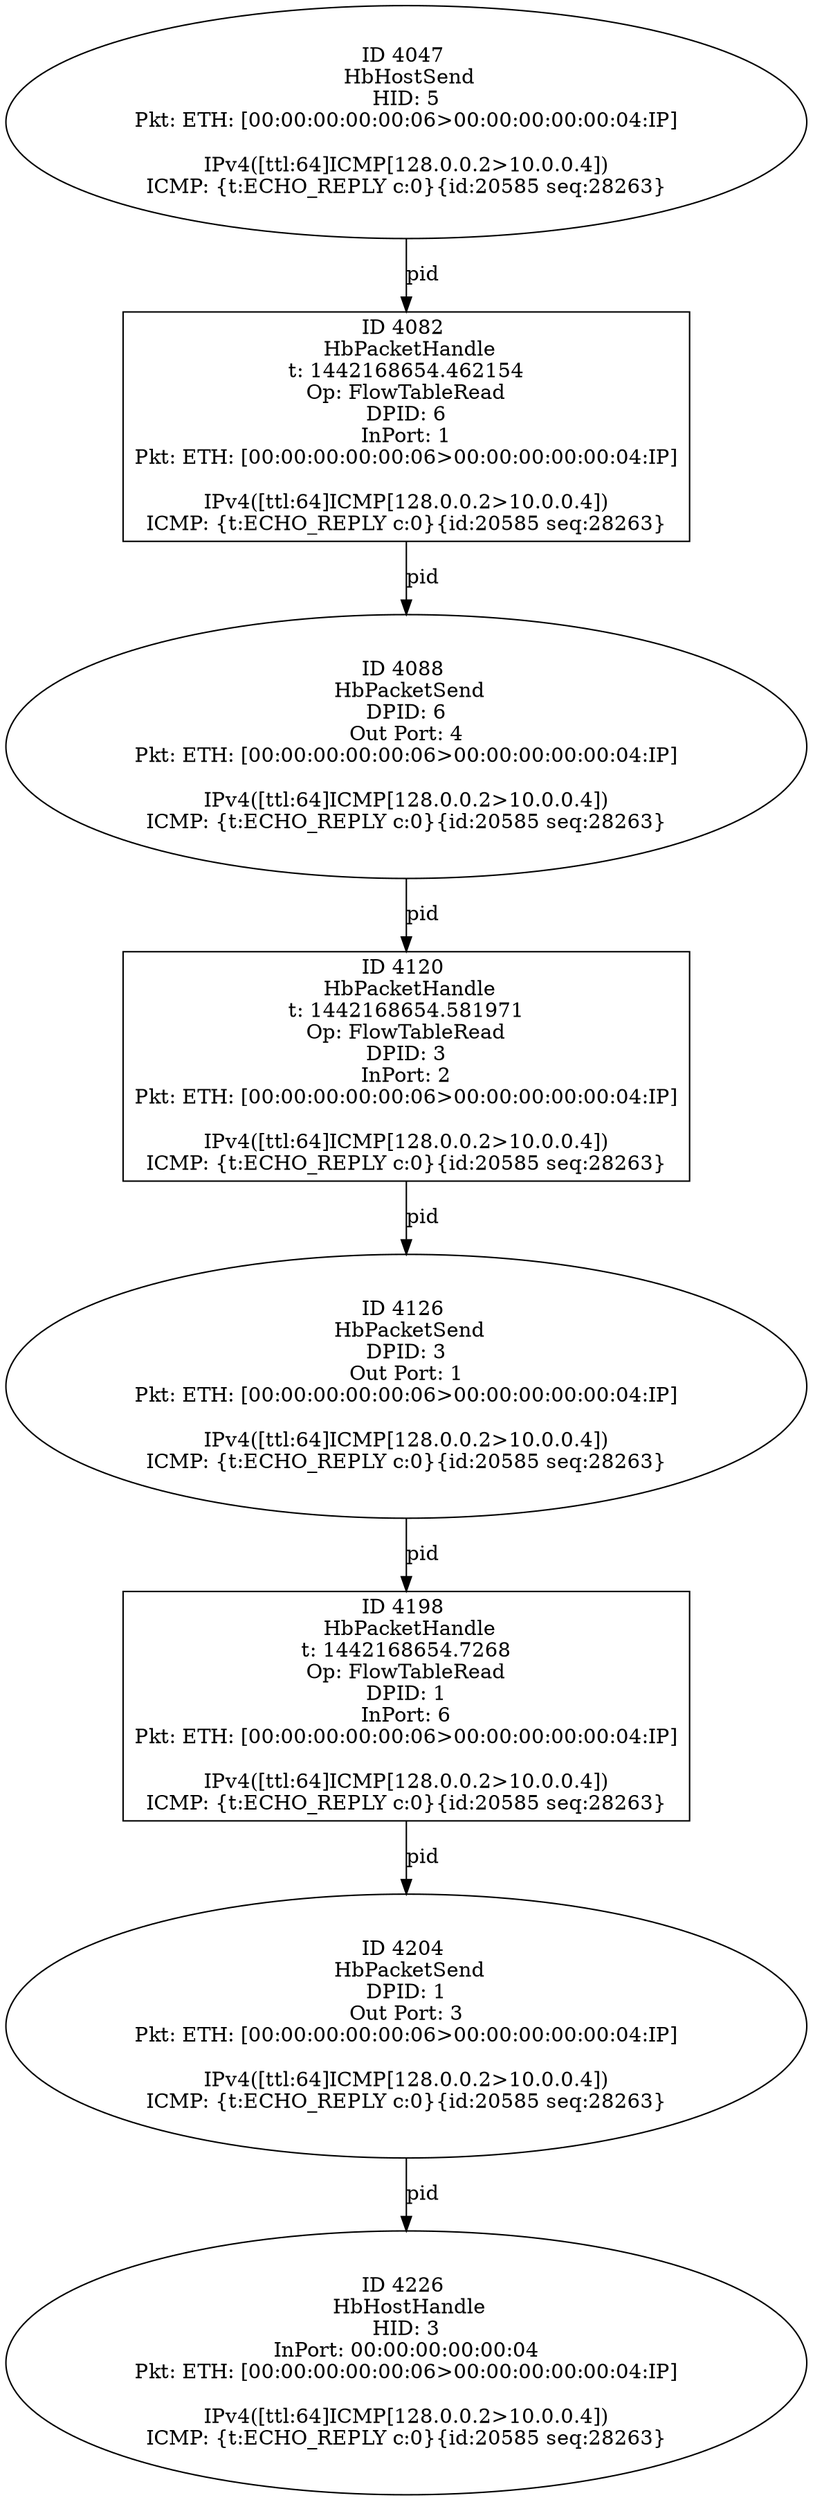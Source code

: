 strict digraph G {
4226 [shape=oval, event=<hb_events.HbHostHandle object at 0x10b127ad0>, label="ID 4226 
 HbHostHandle
HID: 3
InPort: 00:00:00:00:00:04
Pkt: ETH: [00:00:00:00:00:06>00:00:00:00:00:04:IP]

IPv4([ttl:64]ICMP[128.0.0.2>10.0.0.4])
ICMP: {t:ECHO_REPLY c:0}{id:20585 seq:28263}"];
4198 [shape=box, event=<hb_events.HbPacketHandle object at 0x10b10c210>, label="ID 4198 
 HbPacketHandle
t: 1442168654.7268
Op: FlowTableRead
DPID: 1
InPort: 6
Pkt: ETH: [00:00:00:00:00:06>00:00:00:00:00:04:IP]

IPv4([ttl:64]ICMP[128.0.0.2>10.0.0.4])
ICMP: {t:ECHO_REPLY c:0}{id:20585 seq:28263}"];
4204 [shape=oval, event=<hb_events.HbPacketSend object at 0x10b10c610>, label="ID 4204 
 HbPacketSend
DPID: 1
Out Port: 3
Pkt: ETH: [00:00:00:00:00:06>00:00:00:00:00:04:IP]

IPv4([ttl:64]ICMP[128.0.0.2>10.0.0.4])
ICMP: {t:ECHO_REPLY c:0}{id:20585 seq:28263}"];
4047 [shape=oval, event=<hb_events.HbHostSend object at 0x10b08b690>, label="ID 4047 
 HbHostSend
HID: 5
Pkt: ETH: [00:00:00:00:00:06>00:00:00:00:00:04:IP]

IPv4([ttl:64]ICMP[128.0.0.2>10.0.0.4])
ICMP: {t:ECHO_REPLY c:0}{id:20585 seq:28263}"];
4088 [shape=oval, event=<hb_events.HbPacketSend object at 0x10b0b5a10>, label="ID 4088 
 HbPacketSend
DPID: 6
Out Port: 4
Pkt: ETH: [00:00:00:00:00:06>00:00:00:00:00:04:IP]

IPv4([ttl:64]ICMP[128.0.0.2>10.0.0.4])
ICMP: {t:ECHO_REPLY c:0}{id:20585 seq:28263}"];
4082 [shape=box, event=<hb_events.HbPacketHandle object at 0x10b0c4050>, label="ID 4082 
 HbPacketHandle
t: 1442168654.462154
Op: FlowTableRead
DPID: 6
InPort: 1
Pkt: ETH: [00:00:00:00:00:06>00:00:00:00:00:04:IP]

IPv4([ttl:64]ICMP[128.0.0.2>10.0.0.4])
ICMP: {t:ECHO_REPLY c:0}{id:20585 seq:28263}"];
4120 [shape=box, event=<hb_events.HbPacketHandle object at 0x10b0cfcd0>, label="ID 4120 
 HbPacketHandle
t: 1442168654.581971
Op: FlowTableRead
DPID: 3
InPort: 2
Pkt: ETH: [00:00:00:00:00:06>00:00:00:00:00:04:IP]

IPv4([ttl:64]ICMP[128.0.0.2>10.0.0.4])
ICMP: {t:ECHO_REPLY c:0}{id:20585 seq:28263}"];
4126 [shape=oval, event=<hb_events.HbPacketSend object at 0x10b0d93d0>, label="ID 4126 
 HbPacketSend
DPID: 3
Out Port: 1
Pkt: ETH: [00:00:00:00:00:06>00:00:00:00:00:04:IP]

IPv4([ttl:64]ICMP[128.0.0.2>10.0.0.4])
ICMP: {t:ECHO_REPLY c:0}{id:20585 seq:28263}"];
4198 -> 4204  [rel=pid, label=pid];
4204 -> 4226  [rel=pid, label=pid];
4047 -> 4082  [rel=pid, label=pid];
4120 -> 4126  [rel=pid, label=pid];
4082 -> 4088  [rel=pid, label=pid];
4088 -> 4120  [rel=pid, label=pid];
4126 -> 4198  [rel=pid, label=pid];
}
